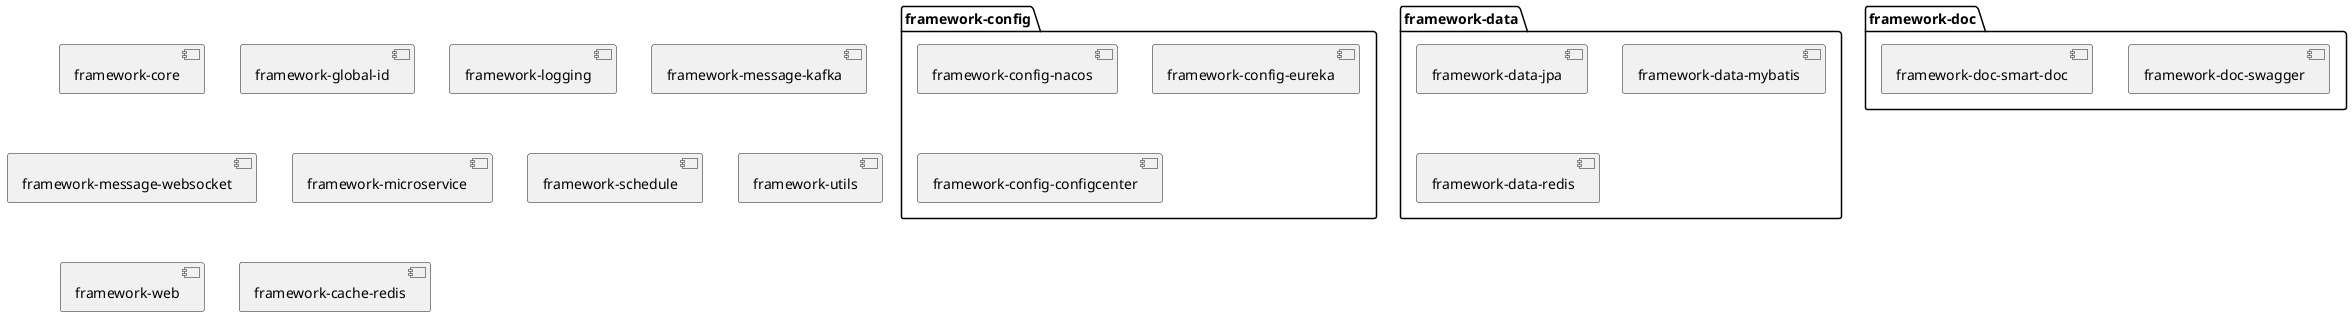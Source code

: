 @startuml
'https://plantuml.com/component-diagram

[framework-core]

package "framework-config" {
  [framework-config-nacos]
  [framework-config-eureka]
  [framework-config-configcenter]
}

package framework-data {
  [framework-data-jpa]
  [framework-data-mybatis]
  [framework-data-redis]
}
package framework-doc {
  [framework-doc-swagger]
  [framework-doc-smart-doc]
}
[framework-global-id]
[framework-logging]
[framework-message-kafka]
[framework-message-websocket]
[framework-microservice]
[framework-schedule]
[framework-utils]
[framework-web]
[framework-cache-redis]
@enduml